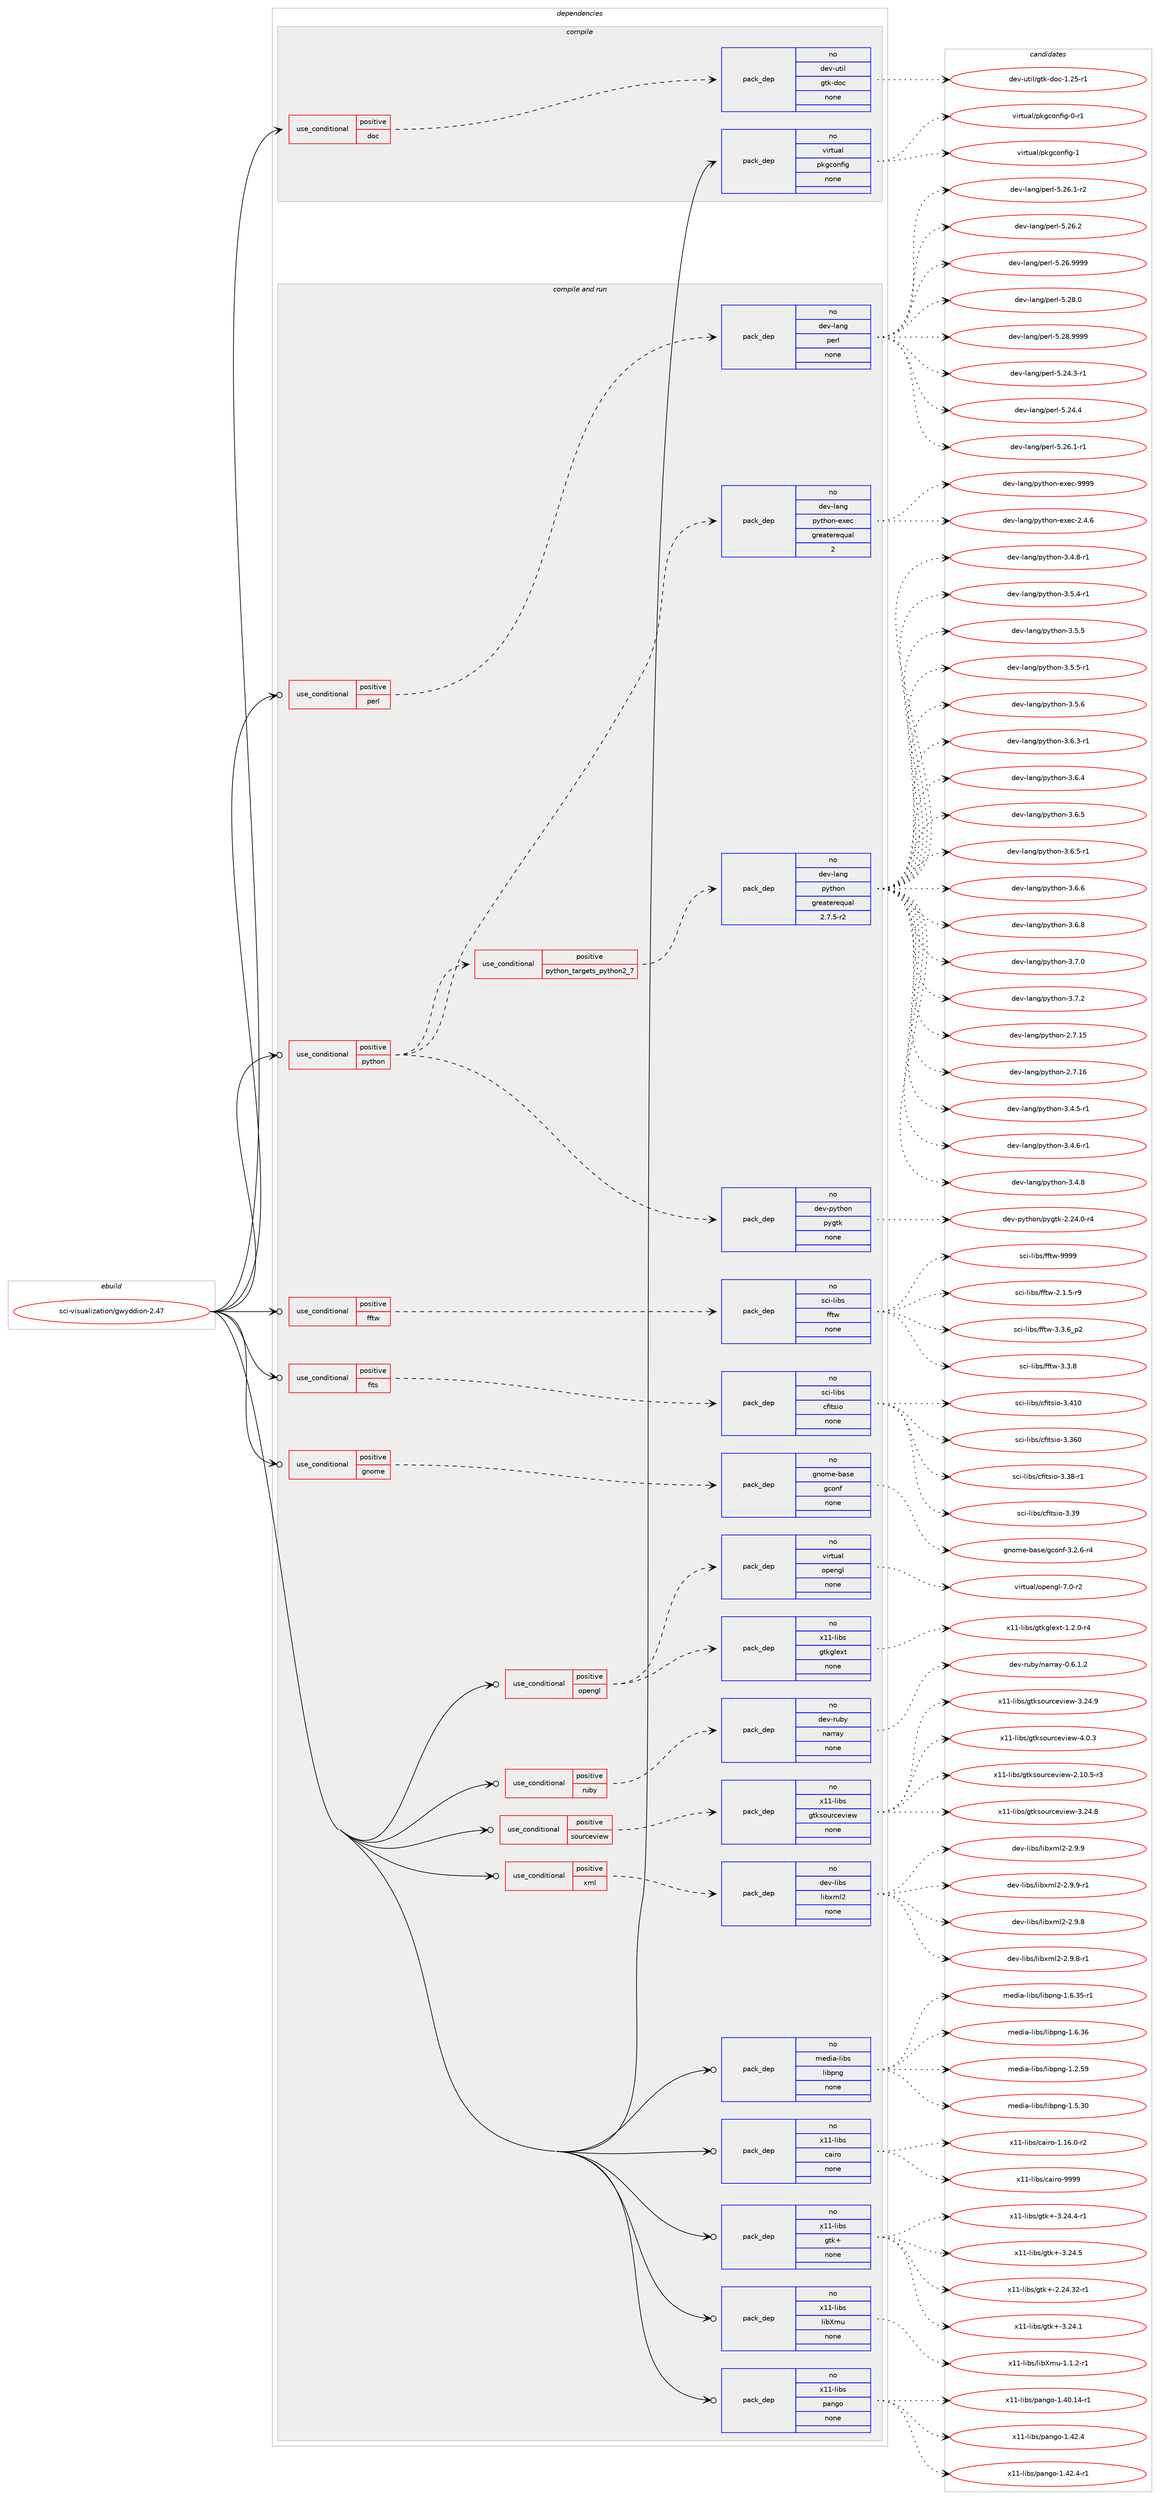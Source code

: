 digraph prolog {

# *************
# Graph options
# *************

newrank=true;
concentrate=true;
compound=true;
graph [rankdir=LR,fontname=Helvetica,fontsize=10,ranksep=1.5];#, ranksep=2.5, nodesep=0.2];
edge  [arrowhead=vee];
node  [fontname=Helvetica,fontsize=10];

# **********
# The ebuild
# **********

subgraph cluster_leftcol {
color=gray;
rank=same;
label=<<i>ebuild</i>>;
id [label="sci-visualization/gwyddion-2.47", color=red, width=4, href="../sci-visualization/gwyddion-2.47.svg"];
}

# ****************
# The dependencies
# ****************

subgraph cluster_midcol {
color=gray;
label=<<i>dependencies</i>>;
subgraph cluster_compile {
fillcolor="#eeeeee";
style=filled;
label=<<i>compile</i>>;
subgraph cond455521 {
dependency1702079 [label=<<TABLE BORDER="0" CELLBORDER="1" CELLSPACING="0" CELLPADDING="4"><TR><TD ROWSPAN="3" CELLPADDING="10">use_conditional</TD></TR><TR><TD>positive</TD></TR><TR><TD>doc</TD></TR></TABLE>>, shape=none, color=red];
subgraph pack1218646 {
dependency1702080 [label=<<TABLE BORDER="0" CELLBORDER="1" CELLSPACING="0" CELLPADDING="4" WIDTH="220"><TR><TD ROWSPAN="6" CELLPADDING="30">pack_dep</TD></TR><TR><TD WIDTH="110">no</TD></TR><TR><TD>dev-util</TD></TR><TR><TD>gtk-doc</TD></TR><TR><TD>none</TD></TR><TR><TD></TD></TR></TABLE>>, shape=none, color=blue];
}
dependency1702079:e -> dependency1702080:w [weight=20,style="dashed",arrowhead="vee"];
}
id:e -> dependency1702079:w [weight=20,style="solid",arrowhead="vee"];
subgraph pack1218647 {
dependency1702081 [label=<<TABLE BORDER="0" CELLBORDER="1" CELLSPACING="0" CELLPADDING="4" WIDTH="220"><TR><TD ROWSPAN="6" CELLPADDING="30">pack_dep</TD></TR><TR><TD WIDTH="110">no</TD></TR><TR><TD>virtual</TD></TR><TR><TD>pkgconfig</TD></TR><TR><TD>none</TD></TR><TR><TD></TD></TR></TABLE>>, shape=none, color=blue];
}
id:e -> dependency1702081:w [weight=20,style="solid",arrowhead="vee"];
}
subgraph cluster_compileandrun {
fillcolor="#eeeeee";
style=filled;
label=<<i>compile and run</i>>;
subgraph cond455522 {
dependency1702082 [label=<<TABLE BORDER="0" CELLBORDER="1" CELLSPACING="0" CELLPADDING="4"><TR><TD ROWSPAN="3" CELLPADDING="10">use_conditional</TD></TR><TR><TD>positive</TD></TR><TR><TD>fftw</TD></TR></TABLE>>, shape=none, color=red];
subgraph pack1218648 {
dependency1702083 [label=<<TABLE BORDER="0" CELLBORDER="1" CELLSPACING="0" CELLPADDING="4" WIDTH="220"><TR><TD ROWSPAN="6" CELLPADDING="30">pack_dep</TD></TR><TR><TD WIDTH="110">no</TD></TR><TR><TD>sci-libs</TD></TR><TR><TD>fftw</TD></TR><TR><TD>none</TD></TR><TR><TD></TD></TR></TABLE>>, shape=none, color=blue];
}
dependency1702082:e -> dependency1702083:w [weight=20,style="dashed",arrowhead="vee"];
}
id:e -> dependency1702082:w [weight=20,style="solid",arrowhead="odotvee"];
subgraph cond455523 {
dependency1702084 [label=<<TABLE BORDER="0" CELLBORDER="1" CELLSPACING="0" CELLPADDING="4"><TR><TD ROWSPAN="3" CELLPADDING="10">use_conditional</TD></TR><TR><TD>positive</TD></TR><TR><TD>fits</TD></TR></TABLE>>, shape=none, color=red];
subgraph pack1218649 {
dependency1702085 [label=<<TABLE BORDER="0" CELLBORDER="1" CELLSPACING="0" CELLPADDING="4" WIDTH="220"><TR><TD ROWSPAN="6" CELLPADDING="30">pack_dep</TD></TR><TR><TD WIDTH="110">no</TD></TR><TR><TD>sci-libs</TD></TR><TR><TD>cfitsio</TD></TR><TR><TD>none</TD></TR><TR><TD></TD></TR></TABLE>>, shape=none, color=blue];
}
dependency1702084:e -> dependency1702085:w [weight=20,style="dashed",arrowhead="vee"];
}
id:e -> dependency1702084:w [weight=20,style="solid",arrowhead="odotvee"];
subgraph cond455524 {
dependency1702086 [label=<<TABLE BORDER="0" CELLBORDER="1" CELLSPACING="0" CELLPADDING="4"><TR><TD ROWSPAN="3" CELLPADDING="10">use_conditional</TD></TR><TR><TD>positive</TD></TR><TR><TD>gnome</TD></TR></TABLE>>, shape=none, color=red];
subgraph pack1218650 {
dependency1702087 [label=<<TABLE BORDER="0" CELLBORDER="1" CELLSPACING="0" CELLPADDING="4" WIDTH="220"><TR><TD ROWSPAN="6" CELLPADDING="30">pack_dep</TD></TR><TR><TD WIDTH="110">no</TD></TR><TR><TD>gnome-base</TD></TR><TR><TD>gconf</TD></TR><TR><TD>none</TD></TR><TR><TD></TD></TR></TABLE>>, shape=none, color=blue];
}
dependency1702086:e -> dependency1702087:w [weight=20,style="dashed",arrowhead="vee"];
}
id:e -> dependency1702086:w [weight=20,style="solid",arrowhead="odotvee"];
subgraph cond455525 {
dependency1702088 [label=<<TABLE BORDER="0" CELLBORDER="1" CELLSPACING="0" CELLPADDING="4"><TR><TD ROWSPAN="3" CELLPADDING="10">use_conditional</TD></TR><TR><TD>positive</TD></TR><TR><TD>opengl</TD></TR></TABLE>>, shape=none, color=red];
subgraph pack1218651 {
dependency1702089 [label=<<TABLE BORDER="0" CELLBORDER="1" CELLSPACING="0" CELLPADDING="4" WIDTH="220"><TR><TD ROWSPAN="6" CELLPADDING="30">pack_dep</TD></TR><TR><TD WIDTH="110">no</TD></TR><TR><TD>virtual</TD></TR><TR><TD>opengl</TD></TR><TR><TD>none</TD></TR><TR><TD></TD></TR></TABLE>>, shape=none, color=blue];
}
dependency1702088:e -> dependency1702089:w [weight=20,style="dashed",arrowhead="vee"];
subgraph pack1218652 {
dependency1702090 [label=<<TABLE BORDER="0" CELLBORDER="1" CELLSPACING="0" CELLPADDING="4" WIDTH="220"><TR><TD ROWSPAN="6" CELLPADDING="30">pack_dep</TD></TR><TR><TD WIDTH="110">no</TD></TR><TR><TD>x11-libs</TD></TR><TR><TD>gtkglext</TD></TR><TR><TD>none</TD></TR><TR><TD></TD></TR></TABLE>>, shape=none, color=blue];
}
dependency1702088:e -> dependency1702090:w [weight=20,style="dashed",arrowhead="vee"];
}
id:e -> dependency1702088:w [weight=20,style="solid",arrowhead="odotvee"];
subgraph cond455526 {
dependency1702091 [label=<<TABLE BORDER="0" CELLBORDER="1" CELLSPACING="0" CELLPADDING="4"><TR><TD ROWSPAN="3" CELLPADDING="10">use_conditional</TD></TR><TR><TD>positive</TD></TR><TR><TD>perl</TD></TR></TABLE>>, shape=none, color=red];
subgraph pack1218653 {
dependency1702092 [label=<<TABLE BORDER="0" CELLBORDER="1" CELLSPACING="0" CELLPADDING="4" WIDTH="220"><TR><TD ROWSPAN="6" CELLPADDING="30">pack_dep</TD></TR><TR><TD WIDTH="110">no</TD></TR><TR><TD>dev-lang</TD></TR><TR><TD>perl</TD></TR><TR><TD>none</TD></TR><TR><TD></TD></TR></TABLE>>, shape=none, color=blue];
}
dependency1702091:e -> dependency1702092:w [weight=20,style="dashed",arrowhead="vee"];
}
id:e -> dependency1702091:w [weight=20,style="solid",arrowhead="odotvee"];
subgraph cond455527 {
dependency1702093 [label=<<TABLE BORDER="0" CELLBORDER="1" CELLSPACING="0" CELLPADDING="4"><TR><TD ROWSPAN="3" CELLPADDING="10">use_conditional</TD></TR><TR><TD>positive</TD></TR><TR><TD>python</TD></TR></TABLE>>, shape=none, color=red];
subgraph cond455528 {
dependency1702094 [label=<<TABLE BORDER="0" CELLBORDER="1" CELLSPACING="0" CELLPADDING="4"><TR><TD ROWSPAN="3" CELLPADDING="10">use_conditional</TD></TR><TR><TD>positive</TD></TR><TR><TD>python_targets_python2_7</TD></TR></TABLE>>, shape=none, color=red];
subgraph pack1218654 {
dependency1702095 [label=<<TABLE BORDER="0" CELLBORDER="1" CELLSPACING="0" CELLPADDING="4" WIDTH="220"><TR><TD ROWSPAN="6" CELLPADDING="30">pack_dep</TD></TR><TR><TD WIDTH="110">no</TD></TR><TR><TD>dev-lang</TD></TR><TR><TD>python</TD></TR><TR><TD>greaterequal</TD></TR><TR><TD>2.7.5-r2</TD></TR></TABLE>>, shape=none, color=blue];
}
dependency1702094:e -> dependency1702095:w [weight=20,style="dashed",arrowhead="vee"];
}
dependency1702093:e -> dependency1702094:w [weight=20,style="dashed",arrowhead="vee"];
subgraph pack1218655 {
dependency1702096 [label=<<TABLE BORDER="0" CELLBORDER="1" CELLSPACING="0" CELLPADDING="4" WIDTH="220"><TR><TD ROWSPAN="6" CELLPADDING="30">pack_dep</TD></TR><TR><TD WIDTH="110">no</TD></TR><TR><TD>dev-lang</TD></TR><TR><TD>python-exec</TD></TR><TR><TD>greaterequal</TD></TR><TR><TD>2</TD></TR></TABLE>>, shape=none, color=blue];
}
dependency1702093:e -> dependency1702096:w [weight=20,style="dashed",arrowhead="vee"];
subgraph pack1218656 {
dependency1702097 [label=<<TABLE BORDER="0" CELLBORDER="1" CELLSPACING="0" CELLPADDING="4" WIDTH="220"><TR><TD ROWSPAN="6" CELLPADDING="30">pack_dep</TD></TR><TR><TD WIDTH="110">no</TD></TR><TR><TD>dev-python</TD></TR><TR><TD>pygtk</TD></TR><TR><TD>none</TD></TR><TR><TD></TD></TR></TABLE>>, shape=none, color=blue];
}
dependency1702093:e -> dependency1702097:w [weight=20,style="dashed",arrowhead="vee"];
}
id:e -> dependency1702093:w [weight=20,style="solid",arrowhead="odotvee"];
subgraph cond455529 {
dependency1702098 [label=<<TABLE BORDER="0" CELLBORDER="1" CELLSPACING="0" CELLPADDING="4"><TR><TD ROWSPAN="3" CELLPADDING="10">use_conditional</TD></TR><TR><TD>positive</TD></TR><TR><TD>ruby</TD></TR></TABLE>>, shape=none, color=red];
subgraph pack1218657 {
dependency1702099 [label=<<TABLE BORDER="0" CELLBORDER="1" CELLSPACING="0" CELLPADDING="4" WIDTH="220"><TR><TD ROWSPAN="6" CELLPADDING="30">pack_dep</TD></TR><TR><TD WIDTH="110">no</TD></TR><TR><TD>dev-ruby</TD></TR><TR><TD>narray</TD></TR><TR><TD>none</TD></TR><TR><TD></TD></TR></TABLE>>, shape=none, color=blue];
}
dependency1702098:e -> dependency1702099:w [weight=20,style="dashed",arrowhead="vee"];
}
id:e -> dependency1702098:w [weight=20,style="solid",arrowhead="odotvee"];
subgraph cond455530 {
dependency1702100 [label=<<TABLE BORDER="0" CELLBORDER="1" CELLSPACING="0" CELLPADDING="4"><TR><TD ROWSPAN="3" CELLPADDING="10">use_conditional</TD></TR><TR><TD>positive</TD></TR><TR><TD>sourceview</TD></TR></TABLE>>, shape=none, color=red];
subgraph pack1218658 {
dependency1702101 [label=<<TABLE BORDER="0" CELLBORDER="1" CELLSPACING="0" CELLPADDING="4" WIDTH="220"><TR><TD ROWSPAN="6" CELLPADDING="30">pack_dep</TD></TR><TR><TD WIDTH="110">no</TD></TR><TR><TD>x11-libs</TD></TR><TR><TD>gtksourceview</TD></TR><TR><TD>none</TD></TR><TR><TD></TD></TR></TABLE>>, shape=none, color=blue];
}
dependency1702100:e -> dependency1702101:w [weight=20,style="dashed",arrowhead="vee"];
}
id:e -> dependency1702100:w [weight=20,style="solid",arrowhead="odotvee"];
subgraph cond455531 {
dependency1702102 [label=<<TABLE BORDER="0" CELLBORDER="1" CELLSPACING="0" CELLPADDING="4"><TR><TD ROWSPAN="3" CELLPADDING="10">use_conditional</TD></TR><TR><TD>positive</TD></TR><TR><TD>xml</TD></TR></TABLE>>, shape=none, color=red];
subgraph pack1218659 {
dependency1702103 [label=<<TABLE BORDER="0" CELLBORDER="1" CELLSPACING="0" CELLPADDING="4" WIDTH="220"><TR><TD ROWSPAN="6" CELLPADDING="30">pack_dep</TD></TR><TR><TD WIDTH="110">no</TD></TR><TR><TD>dev-libs</TD></TR><TR><TD>libxml2</TD></TR><TR><TD>none</TD></TR><TR><TD></TD></TR></TABLE>>, shape=none, color=blue];
}
dependency1702102:e -> dependency1702103:w [weight=20,style="dashed",arrowhead="vee"];
}
id:e -> dependency1702102:w [weight=20,style="solid",arrowhead="odotvee"];
subgraph pack1218660 {
dependency1702104 [label=<<TABLE BORDER="0" CELLBORDER="1" CELLSPACING="0" CELLPADDING="4" WIDTH="220"><TR><TD ROWSPAN="6" CELLPADDING="30">pack_dep</TD></TR><TR><TD WIDTH="110">no</TD></TR><TR><TD>media-libs</TD></TR><TR><TD>libpng</TD></TR><TR><TD>none</TD></TR><TR><TD></TD></TR></TABLE>>, shape=none, color=blue];
}
id:e -> dependency1702104:w [weight=20,style="solid",arrowhead="odotvee"];
subgraph pack1218661 {
dependency1702105 [label=<<TABLE BORDER="0" CELLBORDER="1" CELLSPACING="0" CELLPADDING="4" WIDTH="220"><TR><TD ROWSPAN="6" CELLPADDING="30">pack_dep</TD></TR><TR><TD WIDTH="110">no</TD></TR><TR><TD>x11-libs</TD></TR><TR><TD>cairo</TD></TR><TR><TD>none</TD></TR><TR><TD></TD></TR></TABLE>>, shape=none, color=blue];
}
id:e -> dependency1702105:w [weight=20,style="solid",arrowhead="odotvee"];
subgraph pack1218662 {
dependency1702106 [label=<<TABLE BORDER="0" CELLBORDER="1" CELLSPACING="0" CELLPADDING="4" WIDTH="220"><TR><TD ROWSPAN="6" CELLPADDING="30">pack_dep</TD></TR><TR><TD WIDTH="110">no</TD></TR><TR><TD>x11-libs</TD></TR><TR><TD>gtk+</TD></TR><TR><TD>none</TD></TR><TR><TD></TD></TR></TABLE>>, shape=none, color=blue];
}
id:e -> dependency1702106:w [weight=20,style="solid",arrowhead="odotvee"];
subgraph pack1218663 {
dependency1702107 [label=<<TABLE BORDER="0" CELLBORDER="1" CELLSPACING="0" CELLPADDING="4" WIDTH="220"><TR><TD ROWSPAN="6" CELLPADDING="30">pack_dep</TD></TR><TR><TD WIDTH="110">no</TD></TR><TR><TD>x11-libs</TD></TR><TR><TD>libXmu</TD></TR><TR><TD>none</TD></TR><TR><TD></TD></TR></TABLE>>, shape=none, color=blue];
}
id:e -> dependency1702107:w [weight=20,style="solid",arrowhead="odotvee"];
subgraph pack1218664 {
dependency1702108 [label=<<TABLE BORDER="0" CELLBORDER="1" CELLSPACING="0" CELLPADDING="4" WIDTH="220"><TR><TD ROWSPAN="6" CELLPADDING="30">pack_dep</TD></TR><TR><TD WIDTH="110">no</TD></TR><TR><TD>x11-libs</TD></TR><TR><TD>pango</TD></TR><TR><TD>none</TD></TR><TR><TD></TD></TR></TABLE>>, shape=none, color=blue];
}
id:e -> dependency1702108:w [weight=20,style="solid",arrowhead="odotvee"];
}
subgraph cluster_run {
fillcolor="#eeeeee";
style=filled;
label=<<i>run</i>>;
}
}

# **************
# The candidates
# **************

subgraph cluster_choices {
rank=same;
color=gray;
label=<<i>candidates</i>>;

subgraph choice1218646 {
color=black;
nodesep=1;
choice1001011184511711610510847103116107451001119945494650534511449 [label="dev-util/gtk-doc-1.25-r1", color=red, width=4,href="../dev-util/gtk-doc-1.25-r1.svg"];
dependency1702080:e -> choice1001011184511711610510847103116107451001119945494650534511449:w [style=dotted,weight="100"];
}
subgraph choice1218647 {
color=black;
nodesep=1;
choice11810511411611797108471121071039911111010210510345484511449 [label="virtual/pkgconfig-0-r1", color=red, width=4,href="../virtual/pkgconfig-0-r1.svg"];
choice1181051141161179710847112107103991111101021051034549 [label="virtual/pkgconfig-1", color=red, width=4,href="../virtual/pkgconfig-1.svg"];
dependency1702081:e -> choice11810511411611797108471121071039911111010210510345484511449:w [style=dotted,weight="100"];
dependency1702081:e -> choice1181051141161179710847112107103991111101021051034549:w [style=dotted,weight="100"];
}
subgraph choice1218648 {
color=black;
nodesep=1;
choice115991054510810598115471021021161194550464946534511457 [label="sci-libs/fftw-2.1.5-r9", color=red, width=4,href="../sci-libs/fftw-2.1.5-r9.svg"];
choice115991054510810598115471021021161194551465146549511250 [label="sci-libs/fftw-3.3.6_p2", color=red, width=4,href="../sci-libs/fftw-3.3.6_p2.svg"];
choice11599105451081059811547102102116119455146514656 [label="sci-libs/fftw-3.3.8", color=red, width=4,href="../sci-libs/fftw-3.3.8.svg"];
choice115991054510810598115471021021161194557575757 [label="sci-libs/fftw-9999", color=red, width=4,href="../sci-libs/fftw-9999.svg"];
dependency1702083:e -> choice115991054510810598115471021021161194550464946534511457:w [style=dotted,weight="100"];
dependency1702083:e -> choice115991054510810598115471021021161194551465146549511250:w [style=dotted,weight="100"];
dependency1702083:e -> choice11599105451081059811547102102116119455146514656:w [style=dotted,weight="100"];
dependency1702083:e -> choice115991054510810598115471021021161194557575757:w [style=dotted,weight="100"];
}
subgraph choice1218649 {
color=black;
nodesep=1;
choice1159910545108105981154799102105116115105111455146515448 [label="sci-libs/cfitsio-3.360", color=red, width=4,href="../sci-libs/cfitsio-3.360.svg"];
choice115991054510810598115479910210511611510511145514651564511449 [label="sci-libs/cfitsio-3.38-r1", color=red, width=4,href="../sci-libs/cfitsio-3.38-r1.svg"];
choice11599105451081059811547991021051161151051114551465157 [label="sci-libs/cfitsio-3.39", color=red, width=4,href="../sci-libs/cfitsio-3.39.svg"];
choice1159910545108105981154799102105116115105111455146524948 [label="sci-libs/cfitsio-3.410", color=red, width=4,href="../sci-libs/cfitsio-3.410.svg"];
dependency1702085:e -> choice1159910545108105981154799102105116115105111455146515448:w [style=dotted,weight="100"];
dependency1702085:e -> choice115991054510810598115479910210511611510511145514651564511449:w [style=dotted,weight="100"];
dependency1702085:e -> choice11599105451081059811547991021051161151051114551465157:w [style=dotted,weight="100"];
dependency1702085:e -> choice1159910545108105981154799102105116115105111455146524948:w [style=dotted,weight="100"];
}
subgraph choice1218650 {
color=black;
nodesep=1;
choice10311011110910145989711510147103991111101024551465046544511452 [label="gnome-base/gconf-3.2.6-r4", color=red, width=4,href="../gnome-base/gconf-3.2.6-r4.svg"];
dependency1702087:e -> choice10311011110910145989711510147103991111101024551465046544511452:w [style=dotted,weight="100"];
}
subgraph choice1218651 {
color=black;
nodesep=1;
choice1181051141161179710847111112101110103108455546484511450 [label="virtual/opengl-7.0-r2", color=red, width=4,href="../virtual/opengl-7.0-r2.svg"];
dependency1702089:e -> choice1181051141161179710847111112101110103108455546484511450:w [style=dotted,weight="100"];
}
subgraph choice1218652 {
color=black;
nodesep=1;
choice12049494510810598115471031161071031081011201164549465046484511452 [label="x11-libs/gtkglext-1.2.0-r4", color=red, width=4,href="../x11-libs/gtkglext-1.2.0-r4.svg"];
dependency1702090:e -> choice12049494510810598115471031161071031081011201164549465046484511452:w [style=dotted,weight="100"];
}
subgraph choice1218653 {
color=black;
nodesep=1;
choice100101118451089711010347112101114108455346505246514511449 [label="dev-lang/perl-5.24.3-r1", color=red, width=4,href="../dev-lang/perl-5.24.3-r1.svg"];
choice10010111845108971101034711210111410845534650524652 [label="dev-lang/perl-5.24.4", color=red, width=4,href="../dev-lang/perl-5.24.4.svg"];
choice100101118451089711010347112101114108455346505446494511449 [label="dev-lang/perl-5.26.1-r1", color=red, width=4,href="../dev-lang/perl-5.26.1-r1.svg"];
choice100101118451089711010347112101114108455346505446494511450 [label="dev-lang/perl-5.26.1-r2", color=red, width=4,href="../dev-lang/perl-5.26.1-r2.svg"];
choice10010111845108971101034711210111410845534650544650 [label="dev-lang/perl-5.26.2", color=red, width=4,href="../dev-lang/perl-5.26.2.svg"];
choice10010111845108971101034711210111410845534650544657575757 [label="dev-lang/perl-5.26.9999", color=red, width=4,href="../dev-lang/perl-5.26.9999.svg"];
choice10010111845108971101034711210111410845534650564648 [label="dev-lang/perl-5.28.0", color=red, width=4,href="../dev-lang/perl-5.28.0.svg"];
choice10010111845108971101034711210111410845534650564657575757 [label="dev-lang/perl-5.28.9999", color=red, width=4,href="../dev-lang/perl-5.28.9999.svg"];
dependency1702092:e -> choice100101118451089711010347112101114108455346505246514511449:w [style=dotted,weight="100"];
dependency1702092:e -> choice10010111845108971101034711210111410845534650524652:w [style=dotted,weight="100"];
dependency1702092:e -> choice100101118451089711010347112101114108455346505446494511449:w [style=dotted,weight="100"];
dependency1702092:e -> choice100101118451089711010347112101114108455346505446494511450:w [style=dotted,weight="100"];
dependency1702092:e -> choice10010111845108971101034711210111410845534650544650:w [style=dotted,weight="100"];
dependency1702092:e -> choice10010111845108971101034711210111410845534650544657575757:w [style=dotted,weight="100"];
dependency1702092:e -> choice10010111845108971101034711210111410845534650564648:w [style=dotted,weight="100"];
dependency1702092:e -> choice10010111845108971101034711210111410845534650564657575757:w [style=dotted,weight="100"];
}
subgraph choice1218654 {
color=black;
nodesep=1;
choice10010111845108971101034711212111610411111045504655464953 [label="dev-lang/python-2.7.15", color=red, width=4,href="../dev-lang/python-2.7.15.svg"];
choice10010111845108971101034711212111610411111045504655464954 [label="dev-lang/python-2.7.16", color=red, width=4,href="../dev-lang/python-2.7.16.svg"];
choice1001011184510897110103471121211161041111104551465246534511449 [label="dev-lang/python-3.4.5-r1", color=red, width=4,href="../dev-lang/python-3.4.5-r1.svg"];
choice1001011184510897110103471121211161041111104551465246544511449 [label="dev-lang/python-3.4.6-r1", color=red, width=4,href="../dev-lang/python-3.4.6-r1.svg"];
choice100101118451089711010347112121116104111110455146524656 [label="dev-lang/python-3.4.8", color=red, width=4,href="../dev-lang/python-3.4.8.svg"];
choice1001011184510897110103471121211161041111104551465246564511449 [label="dev-lang/python-3.4.8-r1", color=red, width=4,href="../dev-lang/python-3.4.8-r1.svg"];
choice1001011184510897110103471121211161041111104551465346524511449 [label="dev-lang/python-3.5.4-r1", color=red, width=4,href="../dev-lang/python-3.5.4-r1.svg"];
choice100101118451089711010347112121116104111110455146534653 [label="dev-lang/python-3.5.5", color=red, width=4,href="../dev-lang/python-3.5.5.svg"];
choice1001011184510897110103471121211161041111104551465346534511449 [label="dev-lang/python-3.5.5-r1", color=red, width=4,href="../dev-lang/python-3.5.5-r1.svg"];
choice100101118451089711010347112121116104111110455146534654 [label="dev-lang/python-3.5.6", color=red, width=4,href="../dev-lang/python-3.5.6.svg"];
choice1001011184510897110103471121211161041111104551465446514511449 [label="dev-lang/python-3.6.3-r1", color=red, width=4,href="../dev-lang/python-3.6.3-r1.svg"];
choice100101118451089711010347112121116104111110455146544652 [label="dev-lang/python-3.6.4", color=red, width=4,href="../dev-lang/python-3.6.4.svg"];
choice100101118451089711010347112121116104111110455146544653 [label="dev-lang/python-3.6.5", color=red, width=4,href="../dev-lang/python-3.6.5.svg"];
choice1001011184510897110103471121211161041111104551465446534511449 [label="dev-lang/python-3.6.5-r1", color=red, width=4,href="../dev-lang/python-3.6.5-r1.svg"];
choice100101118451089711010347112121116104111110455146544654 [label="dev-lang/python-3.6.6", color=red, width=4,href="../dev-lang/python-3.6.6.svg"];
choice100101118451089711010347112121116104111110455146544656 [label="dev-lang/python-3.6.8", color=red, width=4,href="../dev-lang/python-3.6.8.svg"];
choice100101118451089711010347112121116104111110455146554648 [label="dev-lang/python-3.7.0", color=red, width=4,href="../dev-lang/python-3.7.0.svg"];
choice100101118451089711010347112121116104111110455146554650 [label="dev-lang/python-3.7.2", color=red, width=4,href="../dev-lang/python-3.7.2.svg"];
dependency1702095:e -> choice10010111845108971101034711212111610411111045504655464953:w [style=dotted,weight="100"];
dependency1702095:e -> choice10010111845108971101034711212111610411111045504655464954:w [style=dotted,weight="100"];
dependency1702095:e -> choice1001011184510897110103471121211161041111104551465246534511449:w [style=dotted,weight="100"];
dependency1702095:e -> choice1001011184510897110103471121211161041111104551465246544511449:w [style=dotted,weight="100"];
dependency1702095:e -> choice100101118451089711010347112121116104111110455146524656:w [style=dotted,weight="100"];
dependency1702095:e -> choice1001011184510897110103471121211161041111104551465246564511449:w [style=dotted,weight="100"];
dependency1702095:e -> choice1001011184510897110103471121211161041111104551465346524511449:w [style=dotted,weight="100"];
dependency1702095:e -> choice100101118451089711010347112121116104111110455146534653:w [style=dotted,weight="100"];
dependency1702095:e -> choice1001011184510897110103471121211161041111104551465346534511449:w [style=dotted,weight="100"];
dependency1702095:e -> choice100101118451089711010347112121116104111110455146534654:w [style=dotted,weight="100"];
dependency1702095:e -> choice1001011184510897110103471121211161041111104551465446514511449:w [style=dotted,weight="100"];
dependency1702095:e -> choice100101118451089711010347112121116104111110455146544652:w [style=dotted,weight="100"];
dependency1702095:e -> choice100101118451089711010347112121116104111110455146544653:w [style=dotted,weight="100"];
dependency1702095:e -> choice1001011184510897110103471121211161041111104551465446534511449:w [style=dotted,weight="100"];
dependency1702095:e -> choice100101118451089711010347112121116104111110455146544654:w [style=dotted,weight="100"];
dependency1702095:e -> choice100101118451089711010347112121116104111110455146544656:w [style=dotted,weight="100"];
dependency1702095:e -> choice100101118451089711010347112121116104111110455146554648:w [style=dotted,weight="100"];
dependency1702095:e -> choice100101118451089711010347112121116104111110455146554650:w [style=dotted,weight="100"];
}
subgraph choice1218655 {
color=black;
nodesep=1;
choice1001011184510897110103471121211161041111104510112010199455046524654 [label="dev-lang/python-exec-2.4.6", color=red, width=4,href="../dev-lang/python-exec-2.4.6.svg"];
choice10010111845108971101034711212111610411111045101120101994557575757 [label="dev-lang/python-exec-9999", color=red, width=4,href="../dev-lang/python-exec-9999.svg"];
dependency1702096:e -> choice1001011184510897110103471121211161041111104510112010199455046524654:w [style=dotted,weight="100"];
dependency1702096:e -> choice10010111845108971101034711212111610411111045101120101994557575757:w [style=dotted,weight="100"];
}
subgraph choice1218656 {
color=black;
nodesep=1;
choice1001011184511212111610411111047112121103116107455046505246484511452 [label="dev-python/pygtk-2.24.0-r4", color=red, width=4,href="../dev-python/pygtk-2.24.0-r4.svg"];
dependency1702097:e -> choice1001011184511212111610411111047112121103116107455046505246484511452:w [style=dotted,weight="100"];
}
subgraph choice1218657 {
color=black;
nodesep=1;
choice10010111845114117981214711097114114971214548465446494650 [label="dev-ruby/narray-0.6.1.2", color=red, width=4,href="../dev-ruby/narray-0.6.1.2.svg"];
dependency1702099:e -> choice10010111845114117981214711097114114971214548465446494650:w [style=dotted,weight="100"];
}
subgraph choice1218658 {
color=black;
nodesep=1;
choice120494945108105981154710311610711511111711499101118105101119455046494846534511451 [label="x11-libs/gtksourceview-2.10.5-r3", color=red, width=4,href="../x11-libs/gtksourceview-2.10.5-r3.svg"];
choice12049494510810598115471031161071151111171149910111810510111945514650524656 [label="x11-libs/gtksourceview-3.24.8", color=red, width=4,href="../x11-libs/gtksourceview-3.24.8.svg"];
choice12049494510810598115471031161071151111171149910111810510111945514650524657 [label="x11-libs/gtksourceview-3.24.9", color=red, width=4,href="../x11-libs/gtksourceview-3.24.9.svg"];
choice120494945108105981154710311610711511111711499101118105101119455246484651 [label="x11-libs/gtksourceview-4.0.3", color=red, width=4,href="../x11-libs/gtksourceview-4.0.3.svg"];
dependency1702101:e -> choice120494945108105981154710311610711511111711499101118105101119455046494846534511451:w [style=dotted,weight="100"];
dependency1702101:e -> choice12049494510810598115471031161071151111171149910111810510111945514650524656:w [style=dotted,weight="100"];
dependency1702101:e -> choice12049494510810598115471031161071151111171149910111810510111945514650524657:w [style=dotted,weight="100"];
dependency1702101:e -> choice120494945108105981154710311610711511111711499101118105101119455246484651:w [style=dotted,weight="100"];
}
subgraph choice1218659 {
color=black;
nodesep=1;
choice1001011184510810598115471081059812010910850455046574656 [label="dev-libs/libxml2-2.9.8", color=red, width=4,href="../dev-libs/libxml2-2.9.8.svg"];
choice10010111845108105981154710810598120109108504550465746564511449 [label="dev-libs/libxml2-2.9.8-r1", color=red, width=4,href="../dev-libs/libxml2-2.9.8-r1.svg"];
choice1001011184510810598115471081059812010910850455046574657 [label="dev-libs/libxml2-2.9.9", color=red, width=4,href="../dev-libs/libxml2-2.9.9.svg"];
choice10010111845108105981154710810598120109108504550465746574511449 [label="dev-libs/libxml2-2.9.9-r1", color=red, width=4,href="../dev-libs/libxml2-2.9.9-r1.svg"];
dependency1702103:e -> choice1001011184510810598115471081059812010910850455046574656:w [style=dotted,weight="100"];
dependency1702103:e -> choice10010111845108105981154710810598120109108504550465746564511449:w [style=dotted,weight="100"];
dependency1702103:e -> choice1001011184510810598115471081059812010910850455046574657:w [style=dotted,weight="100"];
dependency1702103:e -> choice10010111845108105981154710810598120109108504550465746574511449:w [style=dotted,weight="100"];
}
subgraph choice1218660 {
color=black;
nodesep=1;
choice109101100105974510810598115471081059811211010345494650465357 [label="media-libs/libpng-1.2.59", color=red, width=4,href="../media-libs/libpng-1.2.59.svg"];
choice109101100105974510810598115471081059811211010345494653465148 [label="media-libs/libpng-1.5.30", color=red, width=4,href="../media-libs/libpng-1.5.30.svg"];
choice1091011001059745108105981154710810598112110103454946544651534511449 [label="media-libs/libpng-1.6.35-r1", color=red, width=4,href="../media-libs/libpng-1.6.35-r1.svg"];
choice109101100105974510810598115471081059811211010345494654465154 [label="media-libs/libpng-1.6.36", color=red, width=4,href="../media-libs/libpng-1.6.36.svg"];
dependency1702104:e -> choice109101100105974510810598115471081059811211010345494650465357:w [style=dotted,weight="100"];
dependency1702104:e -> choice109101100105974510810598115471081059811211010345494653465148:w [style=dotted,weight="100"];
dependency1702104:e -> choice1091011001059745108105981154710810598112110103454946544651534511449:w [style=dotted,weight="100"];
dependency1702104:e -> choice109101100105974510810598115471081059811211010345494654465154:w [style=dotted,weight="100"];
}
subgraph choice1218661 {
color=black;
nodesep=1;
choice12049494510810598115479997105114111454946495446484511450 [label="x11-libs/cairo-1.16.0-r2", color=red, width=4,href="../x11-libs/cairo-1.16.0-r2.svg"];
choice120494945108105981154799971051141114557575757 [label="x11-libs/cairo-9999", color=red, width=4,href="../x11-libs/cairo-9999.svg"];
dependency1702105:e -> choice12049494510810598115479997105114111454946495446484511450:w [style=dotted,weight="100"];
dependency1702105:e -> choice120494945108105981154799971051141114557575757:w [style=dotted,weight="100"];
}
subgraph choice1218662 {
color=black;
nodesep=1;
choice12049494510810598115471031161074345504650524651504511449 [label="x11-libs/gtk+-2.24.32-r1", color=red, width=4,href="../x11-libs/gtk+-2.24.32-r1.svg"];
choice12049494510810598115471031161074345514650524649 [label="x11-libs/gtk+-3.24.1", color=red, width=4,href="../x11-libs/gtk+-3.24.1.svg"];
choice120494945108105981154710311610743455146505246524511449 [label="x11-libs/gtk+-3.24.4-r1", color=red, width=4,href="../x11-libs/gtk+-3.24.4-r1.svg"];
choice12049494510810598115471031161074345514650524653 [label="x11-libs/gtk+-3.24.5", color=red, width=4,href="../x11-libs/gtk+-3.24.5.svg"];
dependency1702106:e -> choice12049494510810598115471031161074345504650524651504511449:w [style=dotted,weight="100"];
dependency1702106:e -> choice12049494510810598115471031161074345514650524649:w [style=dotted,weight="100"];
dependency1702106:e -> choice120494945108105981154710311610743455146505246524511449:w [style=dotted,weight="100"];
dependency1702106:e -> choice12049494510810598115471031161074345514650524653:w [style=dotted,weight="100"];
}
subgraph choice1218663 {
color=black;
nodesep=1;
choice120494945108105981154710810598881091174549464946504511449 [label="x11-libs/libXmu-1.1.2-r1", color=red, width=4,href="../x11-libs/libXmu-1.1.2-r1.svg"];
dependency1702107:e -> choice120494945108105981154710810598881091174549464946504511449:w [style=dotted,weight="100"];
}
subgraph choice1218664 {
color=black;
nodesep=1;
choice12049494510810598115471129711010311145494652484649524511449 [label="x11-libs/pango-1.40.14-r1", color=red, width=4,href="../x11-libs/pango-1.40.14-r1.svg"];
choice12049494510810598115471129711010311145494652504652 [label="x11-libs/pango-1.42.4", color=red, width=4,href="../x11-libs/pango-1.42.4.svg"];
choice120494945108105981154711297110103111454946525046524511449 [label="x11-libs/pango-1.42.4-r1", color=red, width=4,href="../x11-libs/pango-1.42.4-r1.svg"];
dependency1702108:e -> choice12049494510810598115471129711010311145494652484649524511449:w [style=dotted,weight="100"];
dependency1702108:e -> choice12049494510810598115471129711010311145494652504652:w [style=dotted,weight="100"];
dependency1702108:e -> choice120494945108105981154711297110103111454946525046524511449:w [style=dotted,weight="100"];
}
}

}
